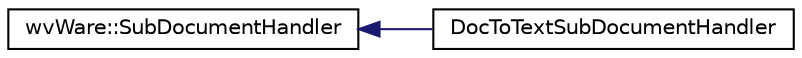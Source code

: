 digraph "类继承关系图"
{
  edge [fontname="Helvetica",fontsize="10",labelfontname="Helvetica",labelfontsize="10"];
  node [fontname="Helvetica",fontsize="10",shape=record];
  rankdir="LR";
  Node0 [label="wvWare::SubDocumentHandler",height=0.2,width=0.4,color="black", fillcolor="white", style="filled",URL="$classwv_ware_1_1_sub_document_handler.html"];
  Node0 -> Node1 [dir="back",color="midnightblue",fontsize="10",style="solid",fontname="Helvetica"];
  Node1 [label="DocToTextSubDocumentHandler",height=0.2,width=0.4,color="black", fillcolor="white", style="filled",URL="$class_doc_to_text_sub_document_handler.html"];
}

